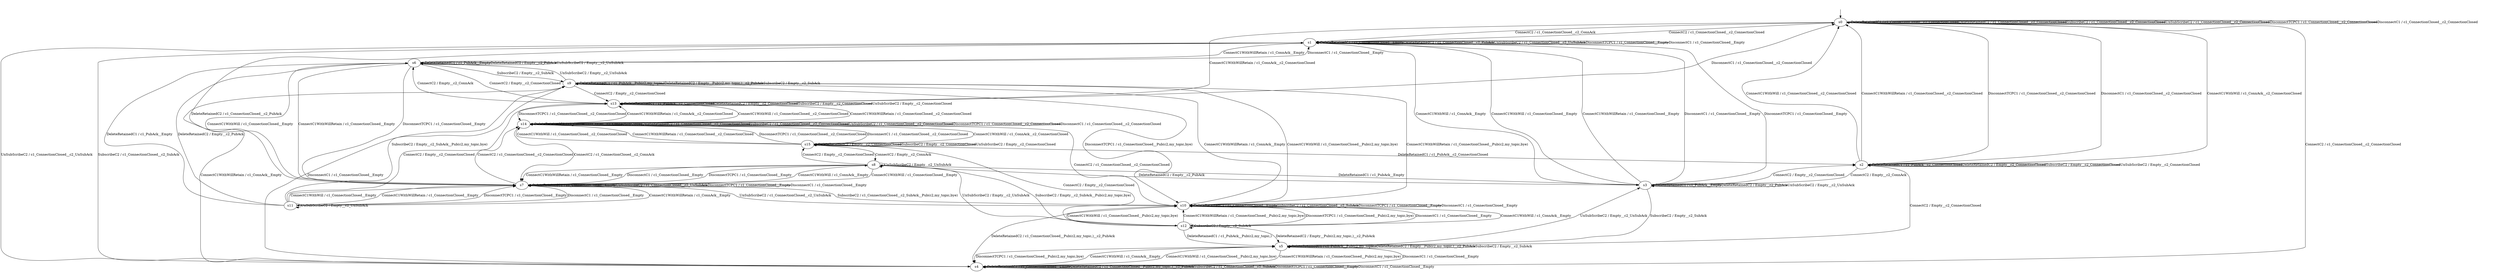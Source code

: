 digraph h5 {
s0 [label="s0"];
s1 [label="s1"];
s2 [label="s2"];
s13 [label="s13"];
s3 [label="s3"];
s4 [label="s4"];
s6 [label="s6"];
s5 [label="s5"];
s7 [label="s7"];
s9 [label="s9"];
s8 [label="s8"];
s10 [label="s10"];
s11 [label="s11"];
s14 [label="s14"];
s12 [label="s12"];
s15 [label="s15"];
s0 -> s1 [label="ConnectC2 / c1_ConnectionClosed__c2_ConnAck"];
s0 -> s2 [label="ConnectC1WithWill / c1_ConnAck__c2_ConnectionClosed"];
s0 -> s13 [label="ConnectC1WithWillRetain / c1_ConnAck__c2_ConnectionClosed"];
s0 -> s0 [label="DeleteRetainedC1 / c1_ConnectionClosed__c2_ConnectionClosed"];
s0 -> s0 [label="DeleteRetainedC2 / c1_ConnectionClosed__c2_ConnectionClosed"];
s0 -> s0 [label="SubscribeC2 / c1_ConnectionClosed__c2_ConnectionClosed"];
s0 -> s0 [label="UnSubScribeC2 / c1_ConnectionClosed__c2_ConnectionClosed"];
s0 -> s0 [label="DisconnectTCPC1 / c1_ConnectionClosed__c2_ConnectionClosed"];
s0 -> s0 [label="DisconnectC1 / c1_ConnectionClosed__c2_ConnectionClosed"];
s1 -> s0 [label="ConnectC2 / c1_ConnectionClosed__c2_ConnectionClosed"];
s1 -> s3 [label="ConnectC1WithWill / c1_ConnAck__Empty"];
s1 -> s6 [label="ConnectC1WithWillRetain / c1_ConnAck__Empty"];
s1 -> s1 [label="DeleteRetainedC1 / c1_ConnectionClosed__Empty"];
s1 -> s1 [label="DeleteRetainedC2 / c1_ConnectionClosed__c2_PubAck"];
s1 -> s4 [label="SubscribeC2 / c1_ConnectionClosed__c2_SubAck"];
s1 -> s1 [label="UnSubScribeC2 / c1_ConnectionClosed__c2_UnSubAck"];
s1 -> s1 [label="DisconnectTCPC1 / c1_ConnectionClosed__Empty"];
s1 -> s1 [label="DisconnectC1 / c1_ConnectionClosed__Empty"];
s2 -> s3 [label="ConnectC2 / Empty__c2_ConnAck"];
s2 -> s0 [label="ConnectC1WithWill / c1_ConnectionClosed__c2_ConnectionClosed"];
s2 -> s0 [label="ConnectC1WithWillRetain / c1_ConnectionClosed__c2_ConnectionClosed"];
s2 -> s2 [label="DeleteRetainedC1 / c1_PubAck__c2_ConnectionClosed"];
s2 -> s2 [label="DeleteRetainedC2 / Empty__c2_ConnectionClosed"];
s2 -> s2 [label="SubscribeC2 / Empty__c2_ConnectionClosed"];
s2 -> s2 [label="UnSubScribeC2 / Empty__c2_ConnectionClosed"];
s2 -> s0 [label="DisconnectTCPC1 / c1_ConnectionClosed__c2_ConnectionClosed"];
s2 -> s0 [label="DisconnectC1 / c1_ConnectionClosed__c2_ConnectionClosed"];
s13 -> s6 [label="ConnectC2 / Empty__c2_ConnAck"];
s13 -> s14 [label="ConnectC1WithWill / c1_ConnectionClosed__c2_ConnectionClosed"];
s13 -> s14 [label="ConnectC1WithWillRetain / c1_ConnectionClosed__c2_ConnectionClosed"];
s13 -> s13 [label="DeleteRetainedC1 / c1_PubAck__c2_ConnectionClosed"];
s13 -> s13 [label="DeleteRetainedC2 / Empty__c2_ConnectionClosed"];
s13 -> s13 [label="SubscribeC2 / Empty__c2_ConnectionClosed"];
s13 -> s13 [label="UnSubScribeC2 / Empty__c2_ConnectionClosed"];
s13 -> s14 [label="DisconnectTCPC1 / c1_ConnectionClosed__c2_ConnectionClosed"];
s13 -> s0 [label="DisconnectC1 / c1_ConnectionClosed__c2_ConnectionClosed"];
s3 -> s2 [label="ConnectC2 / Empty__c2_ConnectionClosed"];
s3 -> s1 [label="ConnectC1WithWill / c1_ConnectionClosed__Empty"];
s3 -> s1 [label="ConnectC1WithWillRetain / c1_ConnectionClosed__Empty"];
s3 -> s3 [label="DeleteRetainedC1 / c1_PubAck__Empty"];
s3 -> s3 [label="DeleteRetainedC2 / Empty__c2_PubAck"];
s3 -> s5 [label="SubscribeC2 / Empty__c2_SubAck"];
s3 -> s3 [label="UnSubScribeC2 / Empty__c2_UnSubAck"];
s3 -> s1 [label="DisconnectTCPC1 / c1_ConnectionClosed__Empty"];
s3 -> s1 [label="DisconnectC1 / c1_ConnectionClosed__Empty"];
s4 -> s0 [label="ConnectC2 / c1_ConnectionClosed__c2_ConnectionClosed"];
s4 -> s5 [label="ConnectC1WithWill / c1_ConnAck__Empty"];
s4 -> s9 [label="ConnectC1WithWillRetain / c1_ConnAck__Empty"];
s4 -> s4 [label="DeleteRetainedC1 / c1_ConnectionClosed__Empty"];
s4 -> s4 [label="DeleteRetainedC2 / c1_ConnectionClosed__Pub(c2,my_topic,)__c2_PubAck"];
s4 -> s4 [label="SubscribeC2 / c1_ConnectionClosed__c2_SubAck"];
s4 -> s1 [label="UnSubScribeC2 / c1_ConnectionClosed__c2_UnSubAck"];
s4 -> s4 [label="DisconnectTCPC1 / c1_ConnectionClosed__Empty"];
s4 -> s4 [label="DisconnectC1 / c1_ConnectionClosed__Empty"];
s6 -> s13 [label="ConnectC2 / Empty__c2_ConnectionClosed"];
s6 -> s7 [label="ConnectC1WithWill / c1_ConnectionClosed__Empty"];
s6 -> s7 [label="ConnectC1WithWillRetain / c1_ConnectionClosed__Empty"];
s6 -> s6 [label="DeleteRetainedC1 / c1_PubAck__Empty"];
s6 -> s6 [label="DeleteRetainedC2 / Empty__c2_PubAck"];
s6 -> s9 [label="SubscribeC2 / Empty__c2_SubAck"];
s6 -> s6 [label="UnSubScribeC2 / Empty__c2_UnSubAck"];
s6 -> s7 [label="DisconnectTCPC1 / c1_ConnectionClosed__Empty"];
s6 -> s1 [label="DisconnectC1 / c1_ConnectionClosed__Empty"];
s5 -> s2 [label="ConnectC2 / Empty__c2_ConnectionClosed"];
s5 -> s4 [label="ConnectC1WithWill / c1_ConnectionClosed__Pub(c2,my_topic,bye)"];
s5 -> s4 [label="ConnectC1WithWillRetain / c1_ConnectionClosed__Pub(c2,my_topic,bye)"];
s5 -> s5 [label="DeleteRetainedC1 / c1_PubAck__Pub(c2,my_topic,)"];
s5 -> s5 [label="DeleteRetainedC2 / Empty__Pub(c2,my_topic,)__c2_PubAck"];
s5 -> s5 [label="SubscribeC2 / Empty__c2_SubAck"];
s5 -> s3 [label="UnSubScribeC2 / Empty__c2_UnSubAck"];
s5 -> s4 [label="DisconnectTCPC1 / c1_ConnectionClosed__Pub(c2,my_topic,bye)"];
s5 -> s4 [label="DisconnectC1 / c1_ConnectionClosed__Empty"];
s7 -> s14 [label="ConnectC2 / c1_ConnectionClosed__c2_ConnectionClosed"];
s7 -> s8 [label="ConnectC1WithWill / c1_ConnAck__Empty"];
s7 -> s11 [label="ConnectC1WithWillRetain / c1_ConnAck__Empty"];
s7 -> s7 [label="DeleteRetainedC1 / c1_ConnectionClosed__Empty"];
s7 -> s1 [label="DeleteRetainedC2 / c1_ConnectionClosed__c2_PubAck"];
s7 -> s10 [label="SubscribeC2 / c1_ConnectionClosed__c2_SubAck__Pub(c2,my_topic,bye)"];
s7 -> s7 [label="UnSubScribeC2 / c1_ConnectionClosed__c2_UnSubAck"];
s7 -> s7 [label="DisconnectTCPC1 / c1_ConnectionClosed__Empty"];
s7 -> s7 [label="DisconnectC1 / c1_ConnectionClosed__Empty"];
s9 -> s13 [label="ConnectC2 / Empty__c2_ConnectionClosed"];
s9 -> s10 [label="ConnectC1WithWill / c1_ConnectionClosed__Pub(c2,my_topic,bye)"];
s9 -> s10 [label="ConnectC1WithWillRetain / c1_ConnectionClosed__Pub(c2,my_topic,bye)"];
s9 -> s9 [label="DeleteRetainedC1 / c1_PubAck__Pub(c2,my_topic,)"];
s9 -> s9 [label="DeleteRetainedC2 / Empty__Pub(c2,my_topic,)__c2_PubAck"];
s9 -> s9 [label="SubscribeC2 / Empty__c2_SubAck"];
s9 -> s6 [label="UnSubScribeC2 / Empty__c2_UnSubAck"];
s9 -> s10 [label="DisconnectTCPC1 / c1_ConnectionClosed__Pub(c2,my_topic,bye)"];
s9 -> s4 [label="DisconnectC1 / c1_ConnectionClosed__Empty"];
s8 -> s15 [label="ConnectC2 / Empty__c2_ConnectionClosed"];
s8 -> s7 [label="ConnectC1WithWill / c1_ConnectionClosed__Empty"];
s8 -> s7 [label="ConnectC1WithWillRetain / c1_ConnectionClosed__Empty"];
s8 -> s3 [label="DeleteRetainedC1 / c1_PubAck__Empty"];
s8 -> s3 [label="DeleteRetainedC2 / Empty__c2_PubAck"];
s8 -> s12 [label="SubscribeC2 / Empty__c2_SubAck__Pub(c2,my_topic,bye)"];
s8 -> s8 [label="UnSubScribeC2 / Empty__c2_UnSubAck"];
s8 -> s7 [label="DisconnectTCPC1 / c1_ConnectionClosed__Empty"];
s8 -> s7 [label="DisconnectC1 / c1_ConnectionClosed__Empty"];
s10 -> s14 [label="ConnectC2 / c1_ConnectionClosed__c2_ConnectionClosed"];
s10 -> s12 [label="ConnectC1WithWill / c1_ConnAck__Empty"];
s10 -> s9 [label="ConnectC1WithWillRetain / c1_ConnAck__Empty"];
s10 -> s10 [label="DeleteRetainedC1 / c1_ConnectionClosed__Empty"];
s10 -> s4 [label="DeleteRetainedC2 / c1_ConnectionClosed__Pub(c2,my_topic,)__c2_PubAck"];
s10 -> s10 [label="SubscribeC2 / c1_ConnectionClosed__c2_SubAck"];
s10 -> s7 [label="UnSubScribeC2 / c1_ConnectionClosed__c2_UnSubAck"];
s10 -> s10 [label="DisconnectTCPC1 / c1_ConnectionClosed__Empty"];
s10 -> s10 [label="DisconnectC1 / c1_ConnectionClosed__Empty"];
s11 -> s13 [label="ConnectC2 / Empty__c2_ConnectionClosed"];
s11 -> s7 [label="ConnectC1WithWill / c1_ConnectionClosed__Empty"];
s11 -> s7 [label="ConnectC1WithWillRetain / c1_ConnectionClosed__Empty"];
s11 -> s6 [label="DeleteRetainedC1 / c1_PubAck__Empty"];
s11 -> s6 [label="DeleteRetainedC2 / Empty__c2_PubAck"];
s11 -> s9 [label="SubscribeC2 / Empty__c2_SubAck__Pub(c2,my_topic,bye)"];
s11 -> s11 [label="UnSubScribeC2 / Empty__c2_UnSubAck"];
s11 -> s7 [label="DisconnectTCPC1 / c1_ConnectionClosed__Empty"];
s11 -> s7 [label="DisconnectC1 / c1_ConnectionClosed__Empty"];
s14 -> s7 [label="ConnectC2 / c1_ConnectionClosed__c2_ConnAck"];
s14 -> s15 [label="ConnectC1WithWill / c1_ConnAck__c2_ConnectionClosed"];
s14 -> s13 [label="ConnectC1WithWillRetain / c1_ConnAck__c2_ConnectionClosed"];
s14 -> s14 [label="DeleteRetainedC1 / c1_ConnectionClosed__c2_ConnectionClosed"];
s14 -> s14 [label="DeleteRetainedC2 / c1_ConnectionClosed__c2_ConnectionClosed"];
s14 -> s14 [label="SubscribeC2 / c1_ConnectionClosed__c2_ConnectionClosed"];
s14 -> s14 [label="UnSubScribeC2 / c1_ConnectionClosed__c2_ConnectionClosed"];
s14 -> s14 [label="DisconnectTCPC1 / c1_ConnectionClosed__c2_ConnectionClosed"];
s14 -> s14 [label="DisconnectC1 / c1_ConnectionClosed__c2_ConnectionClosed"];
s12 -> s15 [label="ConnectC2 / Empty__c2_ConnectionClosed"];
s12 -> s10 [label="ConnectC1WithWill / c1_ConnectionClosed__Pub(c2,my_topic,bye)"];
s12 -> s10 [label="ConnectC1WithWillRetain / c1_ConnectionClosed__Pub(c2,my_topic,bye)"];
s12 -> s5 [label="DeleteRetainedC1 / c1_PubAck__Pub(c2,my_topic,)"];
s12 -> s5 [label="DeleteRetainedC2 / Empty__Pub(c2,my_topic,)__c2_PubAck"];
s12 -> s12 [label="SubscribeC2 / Empty__c2_SubAck"];
s12 -> s8 [label="UnSubScribeC2 / Empty__c2_UnSubAck"];
s12 -> s10 [label="DisconnectTCPC1 / c1_ConnectionClosed__Pub(c2,my_topic,bye)"];
s12 -> s10 [label="DisconnectC1 / c1_ConnectionClosed__Empty"];
s15 -> s8 [label="ConnectC2 / Empty__c2_ConnAck"];
s15 -> s14 [label="ConnectC1WithWill / c1_ConnectionClosed__c2_ConnectionClosed"];
s15 -> s14 [label="ConnectC1WithWillRetain / c1_ConnectionClosed__c2_ConnectionClosed"];
s15 -> s2 [label="DeleteRetainedC1 / c1_PubAck__c2_ConnectionClosed"];
s15 -> s15 [label="DeleteRetainedC2 / Empty__c2_ConnectionClosed"];
s15 -> s15 [label="SubscribeC2 / Empty__c2_ConnectionClosed"];
s15 -> s15 [label="UnSubScribeC2 / Empty__c2_ConnectionClosed"];
s15 -> s14 [label="DisconnectTCPC1 / c1_ConnectionClosed__c2_ConnectionClosed"];
s15 -> s14 [label="DisconnectC1 / c1_ConnectionClosed__c2_ConnectionClosed"];
__start0 [shape=none, label=""];
__start0 -> s0 [label=""];
}
